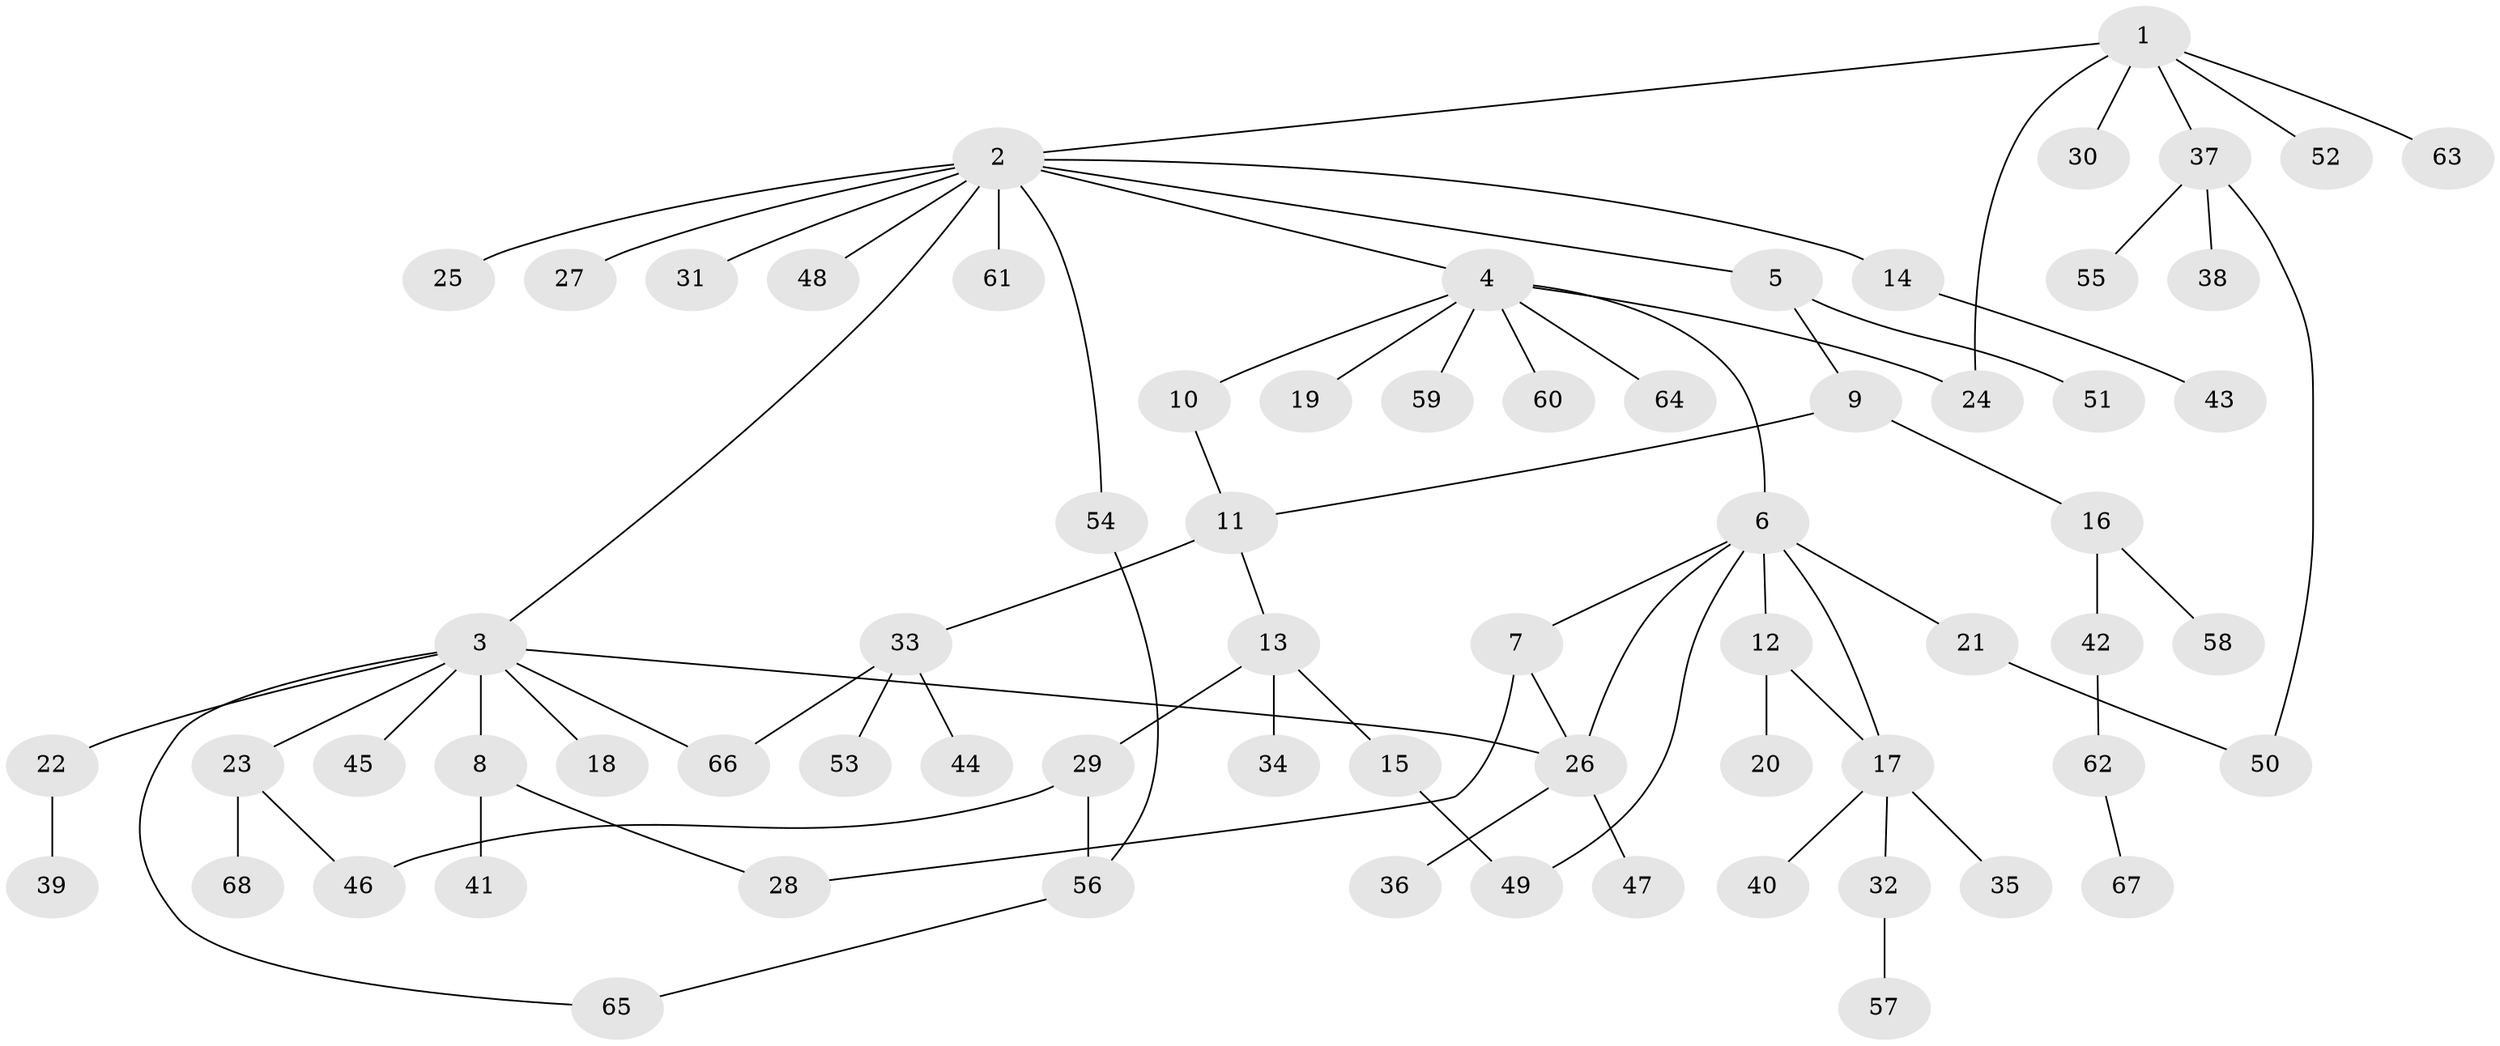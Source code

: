 // Generated by graph-tools (version 1.1) at 2025/14/03/09/25 04:14:48]
// undirected, 68 vertices, 79 edges
graph export_dot {
graph [start="1"]
  node [color=gray90,style=filled];
  1;
  2;
  3;
  4;
  5;
  6;
  7;
  8;
  9;
  10;
  11;
  12;
  13;
  14;
  15;
  16;
  17;
  18;
  19;
  20;
  21;
  22;
  23;
  24;
  25;
  26;
  27;
  28;
  29;
  30;
  31;
  32;
  33;
  34;
  35;
  36;
  37;
  38;
  39;
  40;
  41;
  42;
  43;
  44;
  45;
  46;
  47;
  48;
  49;
  50;
  51;
  52;
  53;
  54;
  55;
  56;
  57;
  58;
  59;
  60;
  61;
  62;
  63;
  64;
  65;
  66;
  67;
  68;
  1 -- 2;
  1 -- 24;
  1 -- 30;
  1 -- 37;
  1 -- 52;
  1 -- 63;
  2 -- 3;
  2 -- 4;
  2 -- 5;
  2 -- 14;
  2 -- 25;
  2 -- 27;
  2 -- 31;
  2 -- 48;
  2 -- 54;
  2 -- 61;
  3 -- 8;
  3 -- 18;
  3 -- 22;
  3 -- 23;
  3 -- 26;
  3 -- 45;
  3 -- 65;
  3 -- 66;
  4 -- 6;
  4 -- 10;
  4 -- 19;
  4 -- 24;
  4 -- 59;
  4 -- 60;
  4 -- 64;
  5 -- 9;
  5 -- 51;
  6 -- 7;
  6 -- 12;
  6 -- 17;
  6 -- 21;
  6 -- 26;
  6 -- 49;
  7 -- 26;
  7 -- 28;
  8 -- 28;
  8 -- 41;
  9 -- 11;
  9 -- 16;
  10 -- 11;
  11 -- 13;
  11 -- 33;
  12 -- 17;
  12 -- 20;
  13 -- 15;
  13 -- 29;
  13 -- 34;
  14 -- 43;
  15 -- 49;
  16 -- 42;
  16 -- 58;
  17 -- 32;
  17 -- 35;
  17 -- 40;
  21 -- 50;
  22 -- 39;
  23 -- 46;
  23 -- 68;
  26 -- 36;
  26 -- 47;
  29 -- 46;
  29 -- 56;
  32 -- 57;
  33 -- 44;
  33 -- 53;
  33 -- 66;
  37 -- 38;
  37 -- 50;
  37 -- 55;
  42 -- 62;
  54 -- 56;
  56 -- 65;
  62 -- 67;
}

